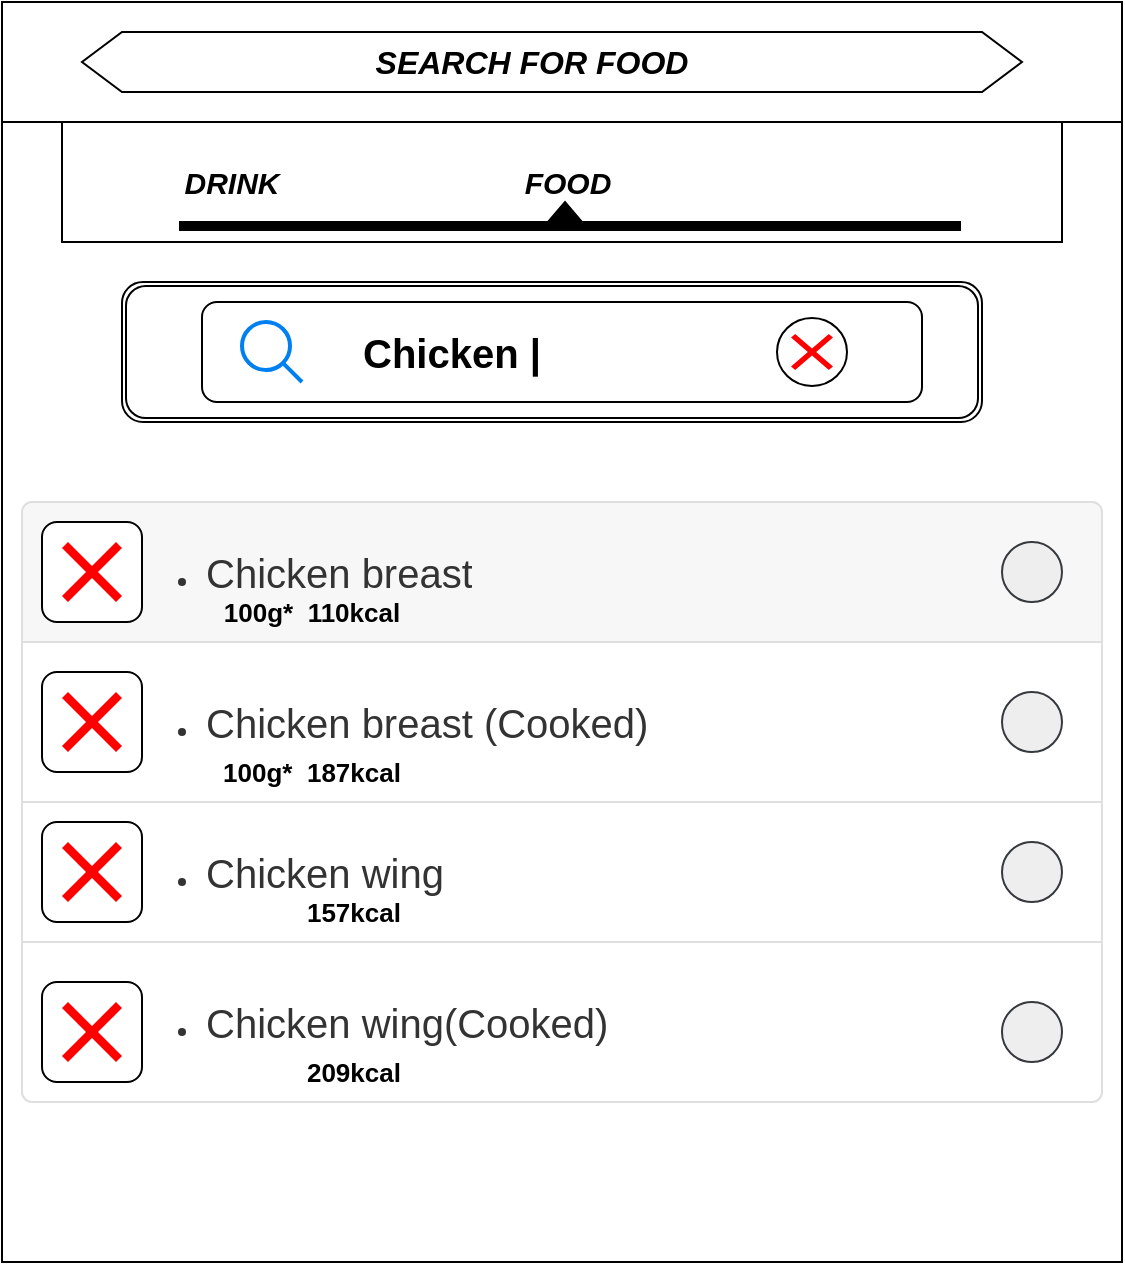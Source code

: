 <mxfile version="26.2.14">
  <diagram name="Sayfa -1" id="9uhYIhhz4IRoveKTRUz-">
    <mxGraphModel grid="1" page="1" gridSize="10" guides="1" tooltips="1" connect="1" arrows="1" fold="1" pageScale="1" pageWidth="827" pageHeight="1169" background="none" math="0" shadow="0">
      <root>
        <mxCell id="0" />
        <mxCell id="1" parent="0" />
        <mxCell id="DAw8nQIStLFQPErYZ7ZO-8" value="" style="rounded=0;whiteSpace=wrap;html=1;" vertex="1" parent="1">
          <mxGeometry x="130" y="130" width="560" height="630" as="geometry" />
        </mxCell>
        <mxCell id="DAw8nQIStLFQPErYZ7ZO-17" value="" style="shape=ext;double=1;rounded=1;whiteSpace=wrap;html=1;" vertex="1" parent="1">
          <mxGeometry x="190" y="270" width="430" height="70" as="geometry" />
        </mxCell>
        <mxCell id="DAw8nQIStLFQPErYZ7ZO-19" value="" style="rounded=1;whiteSpace=wrap;html=1;" vertex="1" parent="1">
          <mxGeometry x="230" y="280" width="360" height="50" as="geometry" />
        </mxCell>
        <mxCell id="DAw8nQIStLFQPErYZ7ZO-21" value="" style="html=1;verticalLabelPosition=bottom;align=center;labelBackgroundColor=#ffffff;verticalAlign=top;strokeWidth=2;strokeColor=light-dark(#0080F0,#D4E1F5);shadow=0;dashed=0;shape=mxgraph.ios7.icons.looking_glass;" vertex="1" parent="1">
          <mxGeometry x="250" y="290" width="30" height="30" as="geometry" />
        </mxCell>
        <mxCell id="DAw8nQIStLFQPErYZ7ZO-25" value="" style="ellipse;whiteSpace=wrap;html=1;" vertex="1" parent="1">
          <mxGeometry x="517.5" y="288" width="35" height="34" as="geometry" />
        </mxCell>
        <mxCell id="DAw8nQIStLFQPErYZ7ZO-26" value="&lt;font style=&quot;font-size: 20px;&quot;&gt;&lt;b&gt;Chicken |&lt;/b&gt;&lt;/font&gt;" style="text;html=1;align=center;verticalAlign=middle;whiteSpace=wrap;rounded=0;" vertex="1" parent="1">
          <mxGeometry x="290" y="290" width="130" height="30" as="geometry" />
        </mxCell>
        <mxCell id="DAw8nQIStLFQPErYZ7ZO-27" value="" style="rounded=0;whiteSpace=wrap;html=1;" vertex="1" parent="1">
          <mxGeometry x="130" y="130" width="560" height="60" as="geometry" />
        </mxCell>
        <mxCell id="DAw8nQIStLFQPErYZ7ZO-28" value="" style="shape=hexagon;perimeter=hexagonPerimeter2;whiteSpace=wrap;html=1;fixedSize=1;" vertex="1" parent="1">
          <mxGeometry x="170" y="145" width="470" height="30" as="geometry" />
        </mxCell>
        <mxCell id="DAw8nQIStLFQPErYZ7ZO-29" value="&lt;font style=&quot;font-size: 16px;&quot;&gt;&lt;b&gt;&lt;i&gt;SEARCH FOR FOOD&lt;/i&gt;&lt;/b&gt;&lt;/font&gt;" style="text;html=1;align=center;verticalAlign=middle;whiteSpace=wrap;rounded=0;" vertex="1" parent="1">
          <mxGeometry x="240" y="145" width="310" height="30" as="geometry" />
        </mxCell>
        <mxCell id="DAw8nQIStLFQPErYZ7ZO-43" value="" style="rounded=0;whiteSpace=wrap;html=1;" vertex="1" parent="1">
          <mxGeometry x="160" y="190" width="500" height="60" as="geometry" />
        </mxCell>
        <mxCell id="DAw8nQIStLFQPErYZ7ZO-44" value="&lt;b&gt;&lt;i&gt;&lt;font style=&quot;font-size: 15px;&quot;&gt;FOOD&lt;/font&gt;&lt;/i&gt;&lt;/b&gt;" style="text;html=1;align=center;verticalAlign=middle;whiteSpace=wrap;rounded=0;" vertex="1" parent="1">
          <mxGeometry x="383" y="205" width="60" height="30" as="geometry" />
        </mxCell>
        <mxCell id="DAw8nQIStLFQPErYZ7ZO-45" value="&lt;span style=&quot;font-size: 15px;&quot;&gt;&lt;b&gt;&lt;i&gt;DRINK&lt;/i&gt;&lt;/b&gt;&lt;/span&gt;" style="text;html=1;align=center;verticalAlign=middle;whiteSpace=wrap;rounded=0;" vertex="1" parent="1">
          <mxGeometry x="200" y="205" width="90" height="30" as="geometry" />
        </mxCell>
        <mxCell id="DAw8nQIStLFQPErYZ7ZO-47" value="" style="triangle;whiteSpace=wrap;html=1;fillColor=light-dark(#FFFFFF,#6D6D6D);fontColor=#ffffff;strokeColor=none;" vertex="1" parent="1">
          <mxGeometry x="630" y="205" width="15" height="30" as="geometry" />
        </mxCell>
        <mxCell id="DAw8nQIStLFQPErYZ7ZO-48" value="" style="triangle;whiteSpace=wrap;html=1;fillColor=light-dark(#FFFFFF,#6D6D6D);fontColor=#ffffff;strokeColor=none;direction=west;" vertex="1" parent="1">
          <mxGeometry x="180" y="205" width="15" height="30" as="geometry" />
        </mxCell>
        <mxCell id="DAw8nQIStLFQPErYZ7ZO-50" value="" style="rounded=0;whiteSpace=wrap;html=1;fillColor=light-dark(#000000,#FFFFFF);" vertex="1" parent="1">
          <mxGeometry x="219" y="240" width="390" height="4" as="geometry" />
        </mxCell>
        <mxCell id="DAw8nQIStLFQPErYZ7ZO-54" value="" style="triangle;whiteSpace=wrap;html=1;direction=north;fillColor=light-dark(#000000,#FFFFFF);" vertex="1" parent="1">
          <mxGeometry x="403" y="230" width="17" height="10" as="geometry" />
        </mxCell>
        <mxCell id="DAw8nQIStLFQPErYZ7ZO-59" value="" style="shape=mxgraph.mockup.markup.redX;fillColor=light-dark(#FF0000,#4D4D4D);html=1;shadow=0;whiteSpace=wrap;strokeColor=none;" vertex="1" parent="1">
          <mxGeometry x="524.5" y="296" width="21" height="18" as="geometry" />
        </mxCell>
        <mxCell id="DAw8nQIStLFQPErYZ7ZO-84" value="&lt;blockquote style=&quot;margin: 0 0 0 40px; border: none; padding: 0px;&quot;&gt;&lt;ul&gt;&lt;li&gt;&lt;font style=&quot;font-size: 20px;&quot;&gt;Chicken wing&lt;/font&gt;&lt;/li&gt;&lt;/ul&gt;&lt;/blockquote&gt;" style="text;strokeColor=#DFDFDF;fillColor=#FFFFFF;align=left;verticalAlign=middle;spacingLeft=10;spacingRight=10;overflow=hidden;points=[[0,0.5],[1,0.5]];portConstraint=eastwest;rotatable=0;whiteSpace=wrap;html=1;rSize=5;fontColor=#333333;" vertex="1" parent="1">
          <mxGeometry x="140" y="530" width="540" height="70" as="geometry" />
        </mxCell>
        <mxCell id="DAw8nQIStLFQPErYZ7ZO-85" value="&lt;blockquote style=&quot;margin: 0 0 0 40px; border: none; padding: 0px;&quot;&gt;&lt;ul&gt;&lt;li&gt;&lt;font style=&quot;font-size: 20px;&quot;&gt;Chicken wing(Cooked)&lt;/font&gt;&lt;/li&gt;&lt;/ul&gt;&lt;/blockquote&gt;" style="text;strokeColor=#DFDFDF;fillColor=#FFFFFF;align=left;verticalAlign=middle;spacingLeft=10;spacingRight=10;overflow=hidden;points=[[0,0.5],[1,0.5]];portConstraint=eastwest;rotatable=0;whiteSpace=wrap;html=1;shape=mxgraph.bootstrap.bottomButton;rSize=5;fontColor=#333333;" vertex="1" parent="1">
          <mxGeometry x="140" y="600" width="540" height="80" as="geometry" />
        </mxCell>
        <mxCell id="DAw8nQIStLFQPErYZ7ZO-83" value="&lt;blockquote style=&quot;margin: 0 0 0 40px; border: none; padding: 0px;&quot;&gt;&lt;ul&gt;&lt;li&gt;&lt;font style=&quot;font-size: 20px;&quot;&gt;Chicken breast (Cooked)&lt;/font&gt;&lt;/li&gt;&lt;/ul&gt;&lt;/blockquote&gt;" style="text;strokeColor=#DFDFDF;fillColor=#FFFFFF;align=left;verticalAlign=middle;spacingLeft=10;spacingRight=10;overflow=hidden;points=[[0,0.5],[1,0.5]];portConstraint=eastwest;rotatable=0;whiteSpace=wrap;html=1;rSize=5;fontColor=#333333;" vertex="1" parent="1">
          <mxGeometry x="140" y="450" width="540" height="80" as="geometry" />
        </mxCell>
        <mxCell id="DAw8nQIStLFQPErYZ7ZO-82" value="&lt;blockquote style=&quot;margin: 0 0 0 40px; border: none; padding: 0px;&quot;&gt;&lt;ul&gt;&lt;li&gt;&lt;span style=&quot;background-color: transparent; color: light-dark(rgb(51, 51, 51), rgb(193, 193, 193)); font-size: 20px;&quot;&gt;Chicken breast&lt;/span&gt;&lt;/li&gt;&lt;/ul&gt;&lt;/blockquote&gt;" style="text;strokeColor=#DFDFDF;fillColor=#F7F7F7;align=left;verticalAlign=middle;spacingLeft=10;spacingRight=10;overflow=hidden;points=[[0,0.5],[1,0.5]];portConstraint=eastwest;rotatable=0;whiteSpace=wrap;html=1;shape=mxgraph.bootstrap.topButton;rSize=5;fontColor=#333333;" vertex="1" parent="1">
          <mxGeometry x="140" y="380" width="540" height="70" as="geometry" />
        </mxCell>
        <mxCell id="DAw8nQIStLFQPErYZ7ZO-86" value="" style="rounded=1;whiteSpace=wrap;html=1;" vertex="1" parent="1">
          <mxGeometry x="150" y="390" width="50" height="50" as="geometry" />
        </mxCell>
        <mxCell id="DAw8nQIStLFQPErYZ7ZO-90" value="" style="shape=mxgraph.mockup.markup.redX;fillColor=light-dark(#FF0000,#4D4D4D);html=1;shadow=0;whiteSpace=wrap;strokeColor=none;" vertex="1" parent="1">
          <mxGeometry x="160" y="400" width="30" height="30" as="geometry" />
        </mxCell>
        <mxCell id="DAw8nQIStLFQPErYZ7ZO-91" value="" style="rounded=1;whiteSpace=wrap;html=1;" vertex="1" parent="1">
          <mxGeometry x="150" y="465" width="50" height="50" as="geometry" />
        </mxCell>
        <mxCell id="DAw8nQIStLFQPErYZ7ZO-93" value="" style="shape=mxgraph.mockup.markup.redX;fillColor=light-dark(#FF0000,#4D4D4D);html=1;shadow=0;whiteSpace=wrap;strokeColor=none;" vertex="1" parent="1">
          <mxGeometry x="160" y="475" width="30" height="30" as="geometry" />
        </mxCell>
        <mxCell id="DAw8nQIStLFQPErYZ7ZO-96" value="" style="rounded=1;whiteSpace=wrap;html=1;" vertex="1" parent="1">
          <mxGeometry x="150" y="540" width="50" height="50" as="geometry" />
        </mxCell>
        <mxCell id="DAw8nQIStLFQPErYZ7ZO-97" value="" style="rounded=1;whiteSpace=wrap;html=1;" vertex="1" parent="1">
          <mxGeometry x="150" y="620" width="50" height="50" as="geometry" />
        </mxCell>
        <mxCell id="DAw8nQIStLFQPErYZ7ZO-98" value="" style="shape=mxgraph.mockup.markup.redX;fillColor=light-dark(#FF0000,#4D4D4D);html=1;shadow=0;whiteSpace=wrap;strokeColor=none;" vertex="1" parent="1">
          <mxGeometry x="160" y="550" width="30" height="30" as="geometry" />
        </mxCell>
        <mxCell id="DAw8nQIStLFQPErYZ7ZO-99" value="" style="shape=mxgraph.mockup.markup.redX;fillColor=light-dark(#FF0000,#4D4D4D);html=1;shadow=0;whiteSpace=wrap;strokeColor=none;" vertex="1" parent="1">
          <mxGeometry x="160" y="630" width="30" height="30" as="geometry" />
        </mxCell>
        <mxCell id="DAw8nQIStLFQPErYZ7ZO-104" value="" style="ellipse;whiteSpace=wrap;html=1;aspect=fixed;fillColor=light-dark(#EEEEEE,#555555);strokeColor=#36393d;" vertex="1" parent="1">
          <mxGeometry x="630" y="400" width="30" height="30" as="geometry" />
        </mxCell>
        <mxCell id="DAw8nQIStLFQPErYZ7ZO-105" value="" style="ellipse;whiteSpace=wrap;html=1;aspect=fixed;fillColor=light-dark(#EEEEEE,#555555);strokeColor=#36393d;" vertex="1" parent="1">
          <mxGeometry x="630" y="475" width="30" height="30" as="geometry" />
        </mxCell>
        <mxCell id="DAw8nQIStLFQPErYZ7ZO-106" value="" style="ellipse;whiteSpace=wrap;html=1;aspect=fixed;fillColor=light-dark(#EEEEEE,#555555);strokeColor=#36393d;" vertex="1" parent="1">
          <mxGeometry x="630" y="550" width="30" height="30" as="geometry" />
        </mxCell>
        <mxCell id="DAw8nQIStLFQPErYZ7ZO-107" value="" style="ellipse;whiteSpace=wrap;html=1;aspect=fixed;fillColor=light-dark(#EEEEEE,#555555);strokeColor=#36393d;" vertex="1" parent="1">
          <mxGeometry x="630" y="630" width="30" height="30" as="geometry" />
        </mxCell>
        <mxCell id="DAw8nQIStLFQPErYZ7ZO-109" value="&lt;b&gt;&lt;font style=&quot;font-size: 13px;&quot;&gt;&lt;font style=&quot;color: light-dark(rgb(0, 0, 0), rgb(162, 162, 162));&quot;&gt;100g*&lt;/font&gt;&amp;nbsp; 110kcal&lt;/font&gt;&lt;/b&gt;" style="text;html=1;align=center;verticalAlign=middle;whiteSpace=wrap;rounded=0;" vertex="1" parent="1">
          <mxGeometry x="160" y="420" width="250" height="30" as="geometry" />
        </mxCell>
        <mxCell id="DAw8nQIStLFQPErYZ7ZO-110" value="&lt;b&gt;&lt;font style=&quot;font-size: 13px;&quot;&gt;&lt;font style=&quot;color: light-dark(rgb(0, 0, 0), rgb(154, 154, 154));&quot;&gt;&lt;font style=&quot;&quot;&gt;100g*&lt;/font&gt;&amp;nbsp;&lt;/font&gt; 187kcal&lt;/font&gt;&lt;/b&gt;" style="text;html=1;align=center;verticalAlign=middle;whiteSpace=wrap;rounded=0;" vertex="1" parent="1">
          <mxGeometry x="160" y="500" width="250" height="30" as="geometry" />
        </mxCell>
        <mxCell id="DAw8nQIStLFQPErYZ7ZO-111" value="&lt;b&gt;&lt;font style=&quot;font-size: 13px;&quot;&gt;&lt;font style=&quot;color: light-dark(rgb(255, 255, 255), rgb(136, 136, 136));&quot;&gt;100g*&lt;/font&gt;&amp;nbsp; 157kcal&lt;/font&gt;&lt;/b&gt;" style="text;html=1;align=center;verticalAlign=middle;whiteSpace=wrap;rounded=0;" vertex="1" parent="1">
          <mxGeometry x="160" y="570" width="250" height="30" as="geometry" />
        </mxCell>
        <mxCell id="DAw8nQIStLFQPErYZ7ZO-112" value="&lt;b&gt;&lt;font style=&quot;font-size: 13px;&quot;&gt;&lt;font style=&quot;color: light-dark(rgb(255, 255, 255), rgb(136, 136, 136));&quot;&gt;&lt;font style=&quot;&quot;&gt;100g*&lt;/font&gt;&amp;nbsp;&lt;/font&gt; 209kcal&lt;/font&gt;&lt;/b&gt;" style="text;html=1;align=center;verticalAlign=middle;whiteSpace=wrap;rounded=0;" vertex="1" parent="1">
          <mxGeometry x="160" y="650" width="250" height="30" as="geometry" />
        </mxCell>
      </root>
    </mxGraphModel>
  </diagram>
</mxfile>
